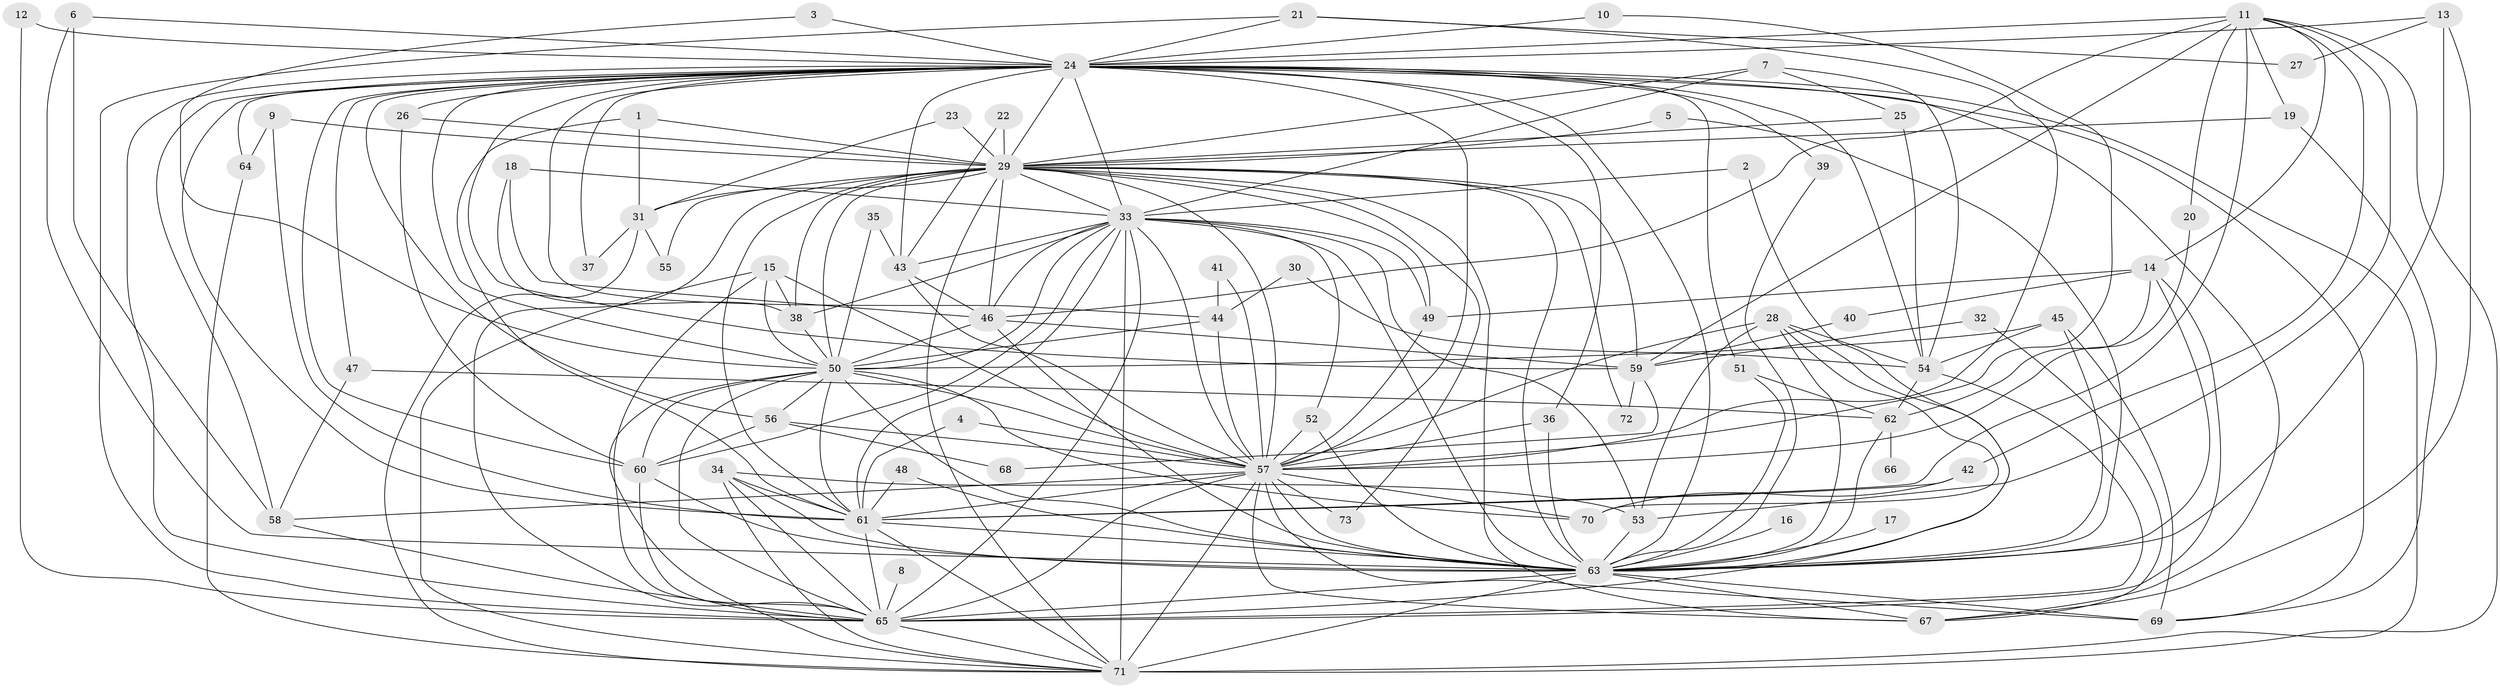 // original degree distribution, {29: 0.00684931506849315, 22: 0.0136986301369863, 20: 0.00684931506849315, 18: 0.00684931506849315, 19: 0.00684931506849315, 36: 0.00684931506849315, 33: 0.00684931506849315, 17: 0.00684931506849315, 21: 0.00684931506849315, 4: 0.0958904109589041, 5: 0.0547945205479452, 7: 0.02054794520547945, 3: 0.2191780821917808, 2: 0.5068493150684932, 10: 0.00684931506849315, 6: 0.02054794520547945, 8: 0.00684931506849315}
// Generated by graph-tools (version 1.1) at 2025/49/03/09/25 03:49:31]
// undirected, 73 vertices, 211 edges
graph export_dot {
graph [start="1"]
  node [color=gray90,style=filled];
  1;
  2;
  3;
  4;
  5;
  6;
  7;
  8;
  9;
  10;
  11;
  12;
  13;
  14;
  15;
  16;
  17;
  18;
  19;
  20;
  21;
  22;
  23;
  24;
  25;
  26;
  27;
  28;
  29;
  30;
  31;
  32;
  33;
  34;
  35;
  36;
  37;
  38;
  39;
  40;
  41;
  42;
  43;
  44;
  45;
  46;
  47;
  48;
  49;
  50;
  51;
  52;
  53;
  54;
  55;
  56;
  57;
  58;
  59;
  60;
  61;
  62;
  63;
  64;
  65;
  66;
  67;
  68;
  69;
  70;
  71;
  72;
  73;
  1 -- 29 [weight=1.0];
  1 -- 31 [weight=1.0];
  1 -- 61 [weight=1.0];
  2 -- 33 [weight=1.0];
  2 -- 63 [weight=1.0];
  3 -- 24 [weight=1.0];
  3 -- 50 [weight=1.0];
  4 -- 57 [weight=1.0];
  4 -- 61 [weight=1.0];
  5 -- 29 [weight=1.0];
  5 -- 63 [weight=1.0];
  6 -- 24 [weight=1.0];
  6 -- 58 [weight=1.0];
  6 -- 63 [weight=1.0];
  7 -- 25 [weight=1.0];
  7 -- 29 [weight=1.0];
  7 -- 33 [weight=1.0];
  7 -- 54 [weight=1.0];
  8 -- 65 [weight=1.0];
  9 -- 29 [weight=1.0];
  9 -- 61 [weight=1.0];
  9 -- 64 [weight=1.0];
  10 -- 24 [weight=1.0];
  10 -- 57 [weight=1.0];
  11 -- 14 [weight=1.0];
  11 -- 19 [weight=1.0];
  11 -- 20 [weight=1.0];
  11 -- 24 [weight=1.0];
  11 -- 42 [weight=1.0];
  11 -- 46 [weight=1.0];
  11 -- 53 [weight=1.0];
  11 -- 59 [weight=1.0];
  11 -- 61 [weight=1.0];
  11 -- 71 [weight=1.0];
  12 -- 24 [weight=1.0];
  12 -- 65 [weight=1.0];
  13 -- 24 [weight=1.0];
  13 -- 27 [weight=1.0];
  13 -- 63 [weight=2.0];
  13 -- 67 [weight=1.0];
  14 -- 40 [weight=1.0];
  14 -- 49 [weight=1.0];
  14 -- 62 [weight=2.0];
  14 -- 63 [weight=1.0];
  14 -- 65 [weight=1.0];
  15 -- 38 [weight=1.0];
  15 -- 50 [weight=1.0];
  15 -- 57 [weight=1.0];
  15 -- 65 [weight=1.0];
  15 -- 71 [weight=1.0];
  16 -- 63 [weight=1.0];
  17 -- 63 [weight=1.0];
  18 -- 33 [weight=1.0];
  18 -- 38 [weight=1.0];
  18 -- 46 [weight=1.0];
  19 -- 29 [weight=1.0];
  19 -- 69 [weight=1.0];
  20 -- 57 [weight=1.0];
  21 -- 24 [weight=1.0];
  21 -- 27 [weight=1.0];
  21 -- 57 [weight=1.0];
  21 -- 65 [weight=1.0];
  22 -- 29 [weight=1.0];
  22 -- 43 [weight=1.0];
  23 -- 29 [weight=1.0];
  23 -- 31 [weight=1.0];
  24 -- 26 [weight=1.0];
  24 -- 29 [weight=1.0];
  24 -- 33 [weight=1.0];
  24 -- 36 [weight=1.0];
  24 -- 37 [weight=1.0];
  24 -- 39 [weight=1.0];
  24 -- 43 [weight=1.0];
  24 -- 44 [weight=1.0];
  24 -- 47 [weight=1.0];
  24 -- 50 [weight=1.0];
  24 -- 51 [weight=1.0];
  24 -- 54 [weight=1.0];
  24 -- 56 [weight=1.0];
  24 -- 57 [weight=3.0];
  24 -- 58 [weight=1.0];
  24 -- 59 [weight=1.0];
  24 -- 60 [weight=1.0];
  24 -- 61 [weight=1.0];
  24 -- 63 [weight=1.0];
  24 -- 64 [weight=2.0];
  24 -- 65 [weight=1.0];
  24 -- 67 [weight=1.0];
  24 -- 69 [weight=1.0];
  24 -- 71 [weight=3.0];
  25 -- 29 [weight=1.0];
  25 -- 54 [weight=1.0];
  26 -- 29 [weight=1.0];
  26 -- 60 [weight=1.0];
  28 -- 53 [weight=1.0];
  28 -- 54 [weight=1.0];
  28 -- 57 [weight=1.0];
  28 -- 63 [weight=1.0];
  28 -- 65 [weight=1.0];
  28 -- 70 [weight=1.0];
  29 -- 31 [weight=1.0];
  29 -- 33 [weight=1.0];
  29 -- 38 [weight=1.0];
  29 -- 46 [weight=1.0];
  29 -- 49 [weight=1.0];
  29 -- 50 [weight=2.0];
  29 -- 55 [weight=1.0];
  29 -- 57 [weight=2.0];
  29 -- 59 [weight=1.0];
  29 -- 61 [weight=2.0];
  29 -- 63 [weight=1.0];
  29 -- 65 [weight=1.0];
  29 -- 67 [weight=1.0];
  29 -- 71 [weight=1.0];
  29 -- 72 [weight=1.0];
  29 -- 73 [weight=1.0];
  30 -- 44 [weight=1.0];
  30 -- 54 [weight=1.0];
  31 -- 37 [weight=1.0];
  31 -- 55 [weight=1.0];
  31 -- 71 [weight=1.0];
  32 -- 59 [weight=1.0];
  32 -- 67 [weight=1.0];
  33 -- 38 [weight=1.0];
  33 -- 43 [weight=1.0];
  33 -- 46 [weight=1.0];
  33 -- 49 [weight=1.0];
  33 -- 50 [weight=2.0];
  33 -- 52 [weight=1.0];
  33 -- 53 [weight=1.0];
  33 -- 57 [weight=2.0];
  33 -- 60 [weight=1.0];
  33 -- 61 [weight=1.0];
  33 -- 63 [weight=1.0];
  33 -- 65 [weight=2.0];
  33 -- 71 [weight=1.0];
  34 -- 53 [weight=1.0];
  34 -- 61 [weight=1.0];
  34 -- 63 [weight=1.0];
  34 -- 65 [weight=1.0];
  34 -- 71 [weight=1.0];
  35 -- 43 [weight=1.0];
  35 -- 50 [weight=1.0];
  36 -- 57 [weight=1.0];
  36 -- 63 [weight=1.0];
  38 -- 50 [weight=1.0];
  39 -- 63 [weight=1.0];
  40 -- 59 [weight=1.0];
  41 -- 44 [weight=1.0];
  41 -- 57 [weight=1.0];
  42 -- 61 [weight=1.0];
  42 -- 70 [weight=2.0];
  43 -- 46 [weight=1.0];
  43 -- 57 [weight=1.0];
  44 -- 50 [weight=1.0];
  44 -- 57 [weight=1.0];
  45 -- 50 [weight=1.0];
  45 -- 54 [weight=1.0];
  45 -- 63 [weight=1.0];
  45 -- 69 [weight=1.0];
  46 -- 50 [weight=1.0];
  46 -- 59 [weight=1.0];
  46 -- 63 [weight=1.0];
  47 -- 58 [weight=1.0];
  47 -- 62 [weight=1.0];
  48 -- 61 [weight=1.0];
  48 -- 63 [weight=1.0];
  49 -- 57 [weight=1.0];
  50 -- 56 [weight=1.0];
  50 -- 57 [weight=2.0];
  50 -- 60 [weight=1.0];
  50 -- 61 [weight=1.0];
  50 -- 63 [weight=1.0];
  50 -- 65 [weight=1.0];
  50 -- 70 [weight=1.0];
  50 -- 71 [weight=1.0];
  51 -- 62 [weight=1.0];
  51 -- 63 [weight=1.0];
  52 -- 57 [weight=1.0];
  52 -- 63 [weight=1.0];
  53 -- 63 [weight=1.0];
  54 -- 62 [weight=1.0];
  54 -- 65 [weight=1.0];
  56 -- 57 [weight=1.0];
  56 -- 60 [weight=1.0];
  56 -- 68 [weight=1.0];
  57 -- 58 [weight=1.0];
  57 -- 61 [weight=2.0];
  57 -- 63 [weight=2.0];
  57 -- 65 [weight=2.0];
  57 -- 67 [weight=1.0];
  57 -- 69 [weight=2.0];
  57 -- 70 [weight=2.0];
  57 -- 71 [weight=3.0];
  57 -- 73 [weight=1.0];
  58 -- 65 [weight=1.0];
  59 -- 68 [weight=1.0];
  59 -- 72 [weight=1.0];
  60 -- 63 [weight=1.0];
  60 -- 65 [weight=1.0];
  61 -- 63 [weight=2.0];
  61 -- 65 [weight=1.0];
  61 -- 71 [weight=1.0];
  62 -- 63 [weight=1.0];
  62 -- 66 [weight=1.0];
  63 -- 65 [weight=1.0];
  63 -- 67 [weight=1.0];
  63 -- 69 [weight=1.0];
  63 -- 71 [weight=1.0];
  64 -- 71 [weight=1.0];
  65 -- 71 [weight=1.0];
}
